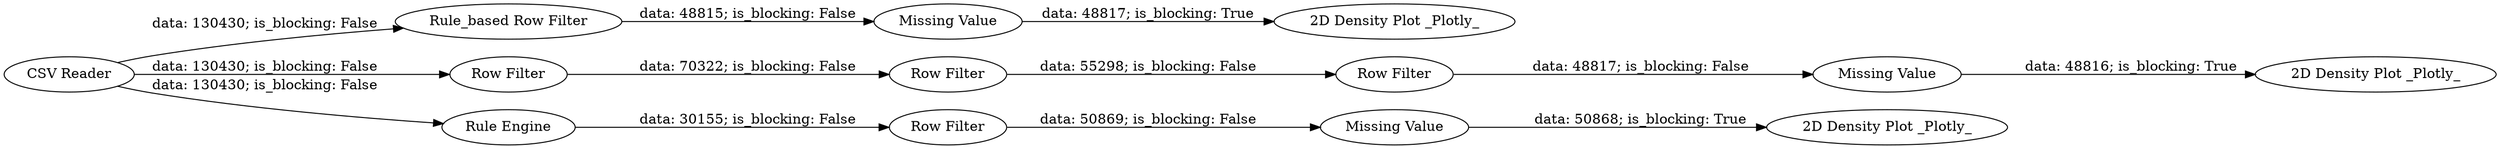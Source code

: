digraph {
	"409121868011404860_14" [label="2D Density Plot _Plotly_"]
	"409121868011404860_10" [label="2D Density Plot _Plotly_"]
	"409121868011404860_4" [label="Row Filter"]
	"409121868011404860_11" [label="Missing Value"]
	"409121868011404860_13" [label="Missing Value"]
	"409121868011404860_3" [label="Row Filter"]
	"409121868011404860_12" [label="Rule_based Row Filter"]
	"409121868011404860_7" [label="2D Density Plot _Plotly_"]
	"409121868011404860_2" [label="Row Filter"]
	"409121868011404860_9" [label="Row Filter"]
	"409121868011404860_1" [label="CSV Reader"]
	"409121868011404860_5" [label="Missing Value"]
	"409121868011404860_8" [label="Rule Engine"]
	"409121868011404860_5" -> "409121868011404860_7" [label="data: 48816; is_blocking: True"]
	"409121868011404860_3" -> "409121868011404860_4" [label="data: 55298; is_blocking: False"]
	"409121868011404860_1" -> "409121868011404860_8" [label="data: 130430; is_blocking: False"]
	"409121868011404860_13" -> "409121868011404860_14" [label="data: 48817; is_blocking: True"]
	"409121868011404860_9" -> "409121868011404860_11" [label="data: 50869; is_blocking: False"]
	"409121868011404860_4" -> "409121868011404860_5" [label="data: 48817; is_blocking: False"]
	"409121868011404860_12" -> "409121868011404860_13" [label="data: 48815; is_blocking: False"]
	"409121868011404860_1" -> "409121868011404860_2" [label="data: 130430; is_blocking: False"]
	"409121868011404860_8" -> "409121868011404860_9" [label="data: 30155; is_blocking: False"]
	"409121868011404860_1" -> "409121868011404860_12" [label="data: 130430; is_blocking: False"]
	"409121868011404860_11" -> "409121868011404860_10" [label="data: 50868; is_blocking: True"]
	"409121868011404860_2" -> "409121868011404860_3" [label="data: 70322; is_blocking: False"]
	rankdir=LR
}
